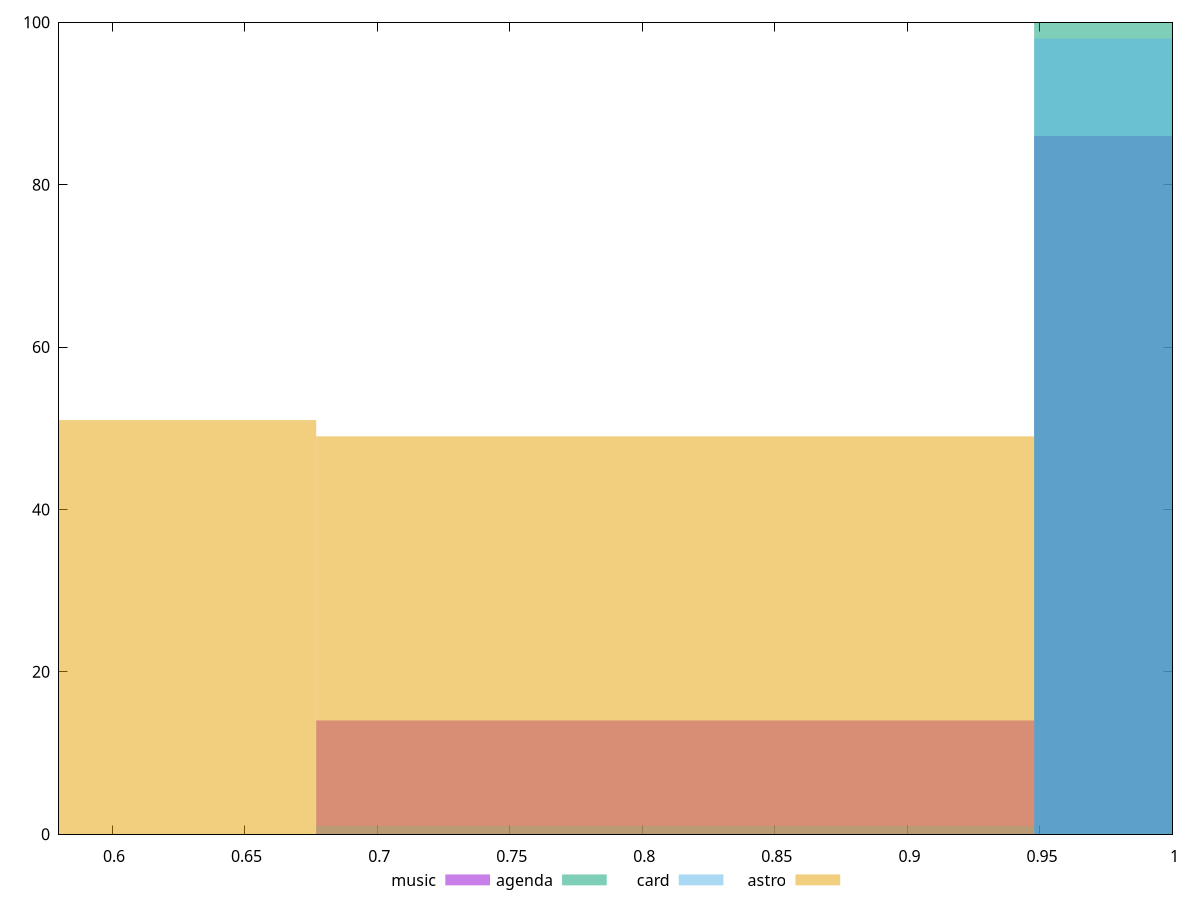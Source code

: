 reset

$music <<EOF
0.8124148026308713 14
1.0832197368411618 86
EOF

$agenda <<EOF
1.0832197368411618 100
EOF

$card <<EOF
1.0832197368411618 98
0.8124148026308713 1
EOF

$astro <<EOF
0.5416098684205809 51
0.8124148026308713 49
EOF

set key outside below
set boxwidth 0.27080493421029045
set xrange [0.58:1]
set yrange [0:100]
set trange [0:100]
set style fill transparent solid 0.5 noborder
set terminal svg size 640, 520 enhanced background rgb 'white'
set output "reports/report_00030_2021-02-24T20-42-31.540Z/unused-css-rules/comparison/histogram/all_score.svg"

plot $music title "music" with boxes, \
     $agenda title "agenda" with boxes, \
     $card title "card" with boxes, \
     $astro title "astro" with boxes

reset
